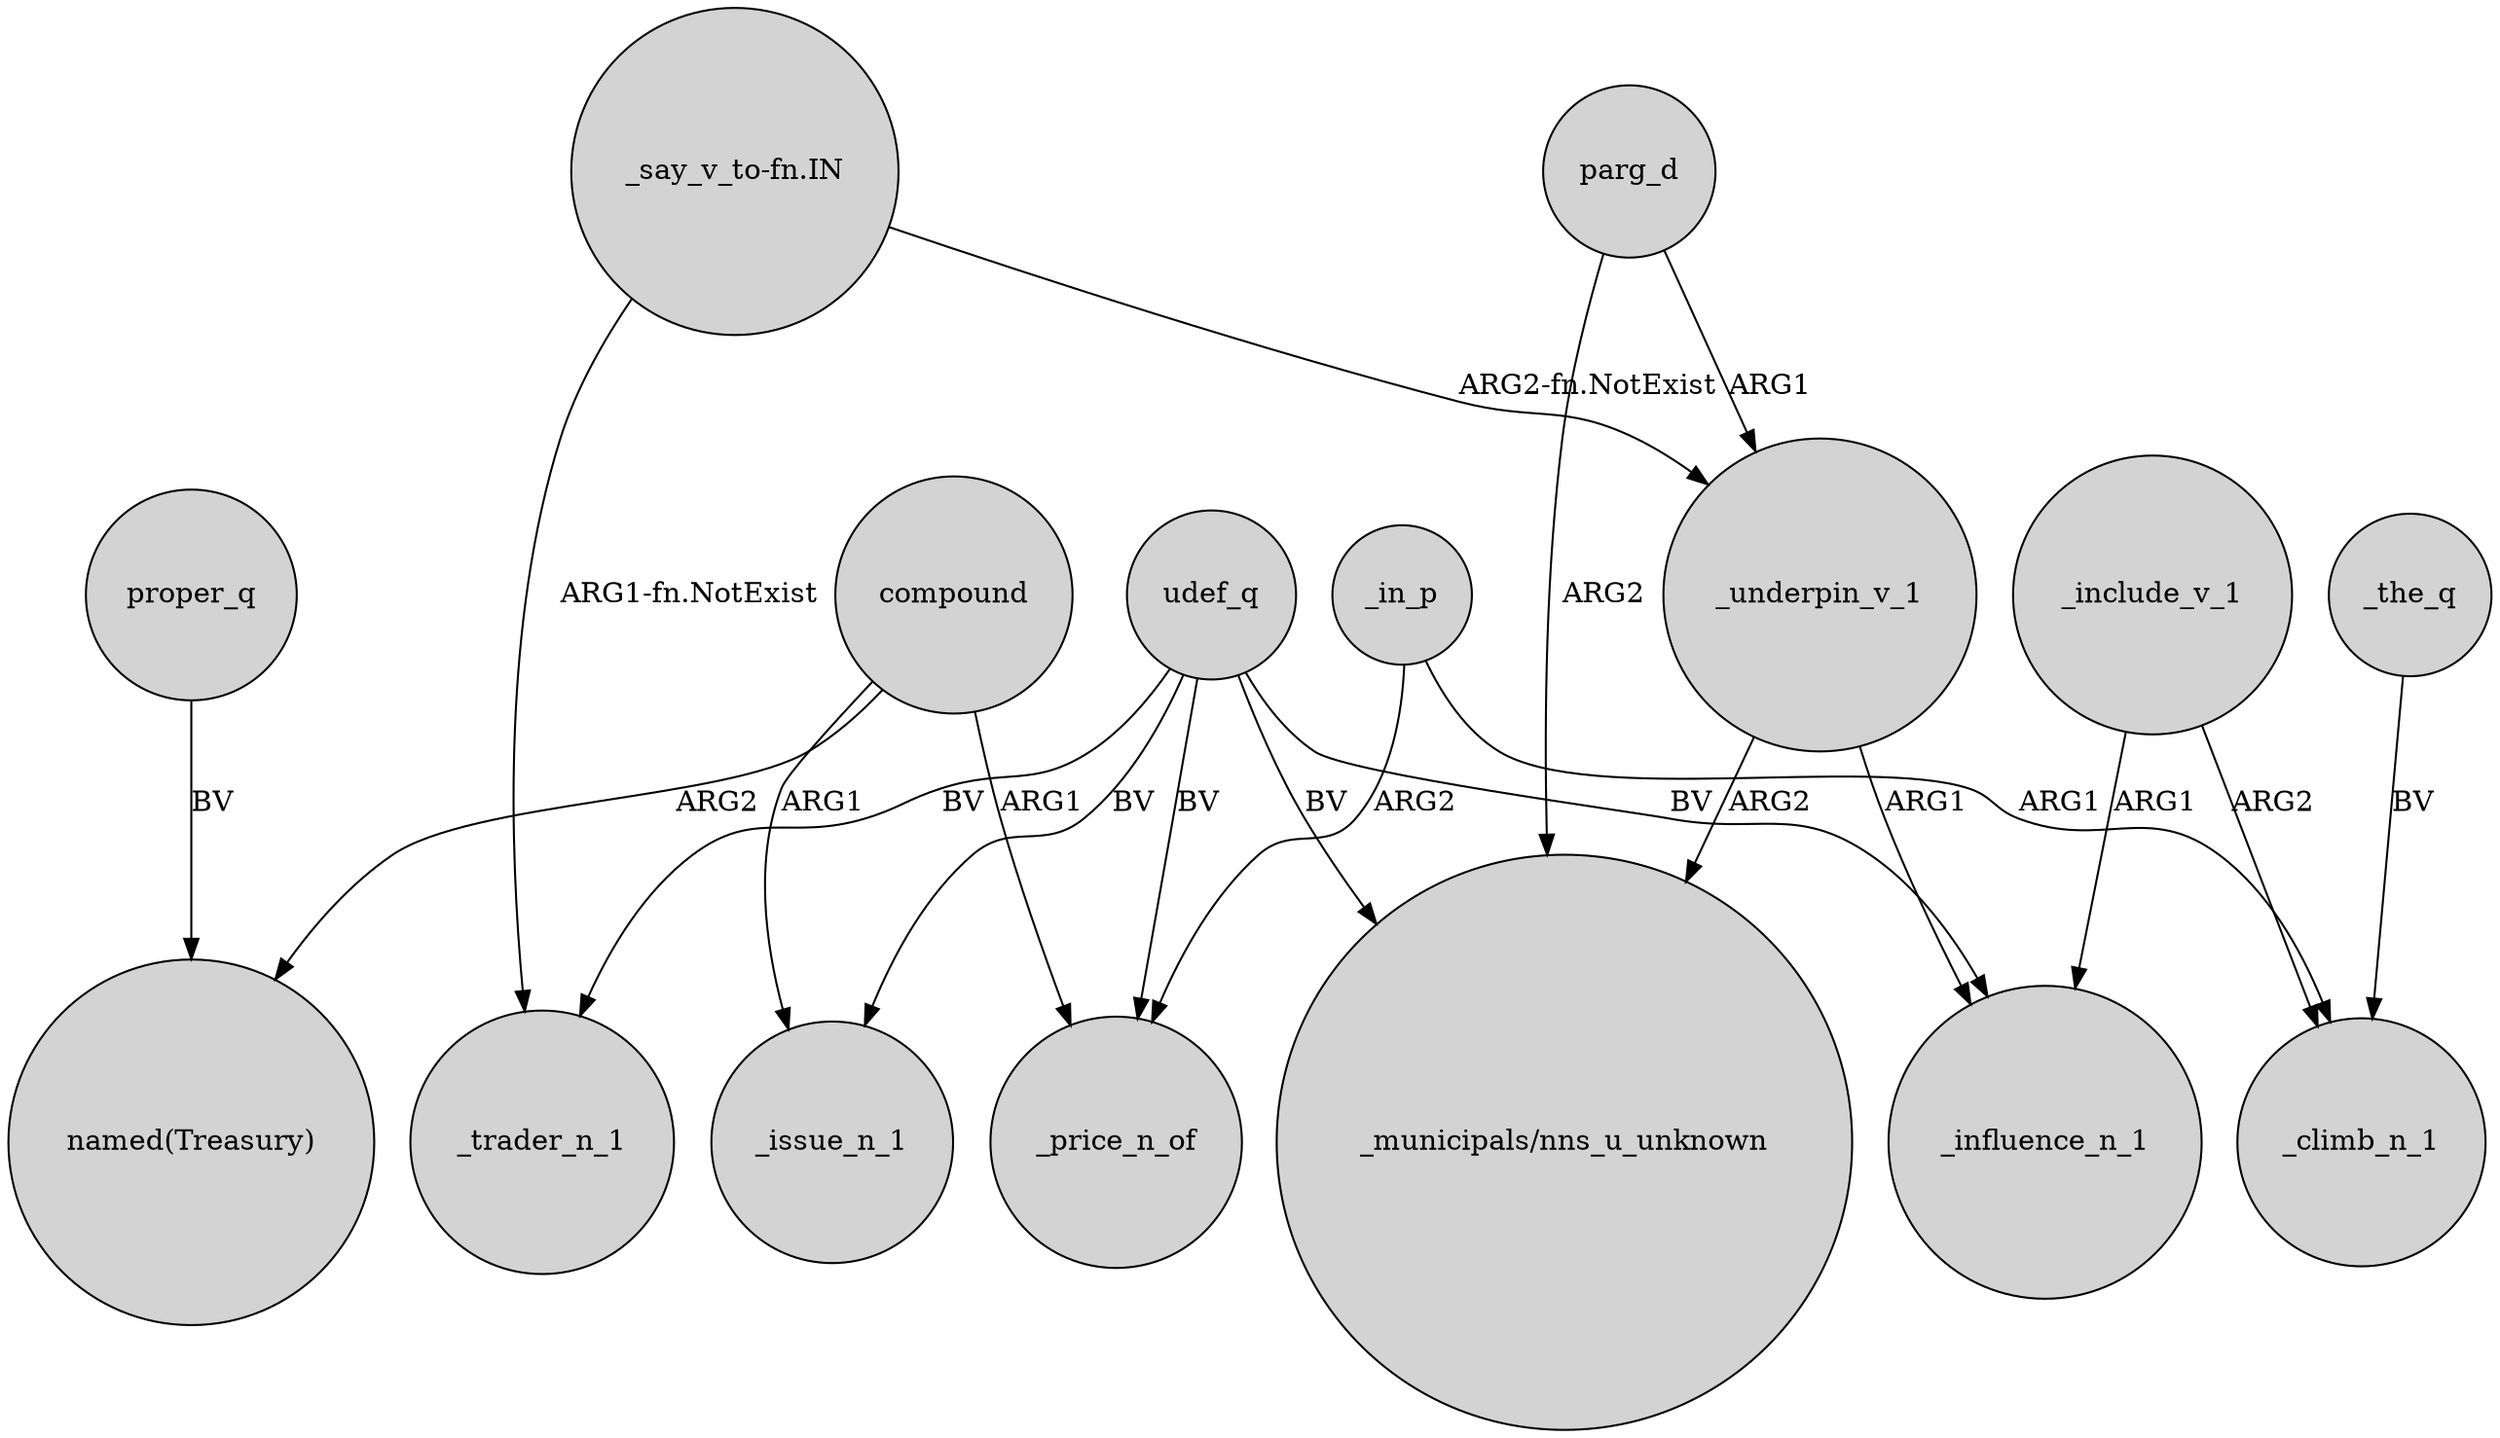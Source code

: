 digraph {
	node [shape=circle style=filled]
	"_say_v_to-fn.IN" -> _underpin_v_1 [label="ARG2-fn.NotExist"]
	compound -> "named(Treasury)" [label=ARG2]
	parg_d -> "_municipals/nns_u_unknown" [label=ARG2]
	_in_p -> _climb_n_1 [label=ARG1]
	udef_q -> _price_n_of [label=BV]
	udef_q -> _trader_n_1 [label=BV]
	_underpin_v_1 -> _influence_n_1 [label=ARG1]
	parg_d -> _underpin_v_1 [label=ARG1]
	_the_q -> _climb_n_1 [label=BV]
	udef_q -> "_municipals/nns_u_unknown" [label=BV]
	udef_q -> _issue_n_1 [label=BV]
	_include_v_1 -> _climb_n_1 [label=ARG2]
	compound -> _issue_n_1 [label=ARG1]
	proper_q -> "named(Treasury)" [label=BV]
	"_say_v_to-fn.IN" -> _trader_n_1 [label="ARG1-fn.NotExist"]
	_in_p -> _price_n_of [label=ARG2]
	compound -> _price_n_of [label=ARG1]
	_include_v_1 -> _influence_n_1 [label=ARG1]
	_underpin_v_1 -> "_municipals/nns_u_unknown" [label=ARG2]
	udef_q -> _influence_n_1 [label=BV]
}
